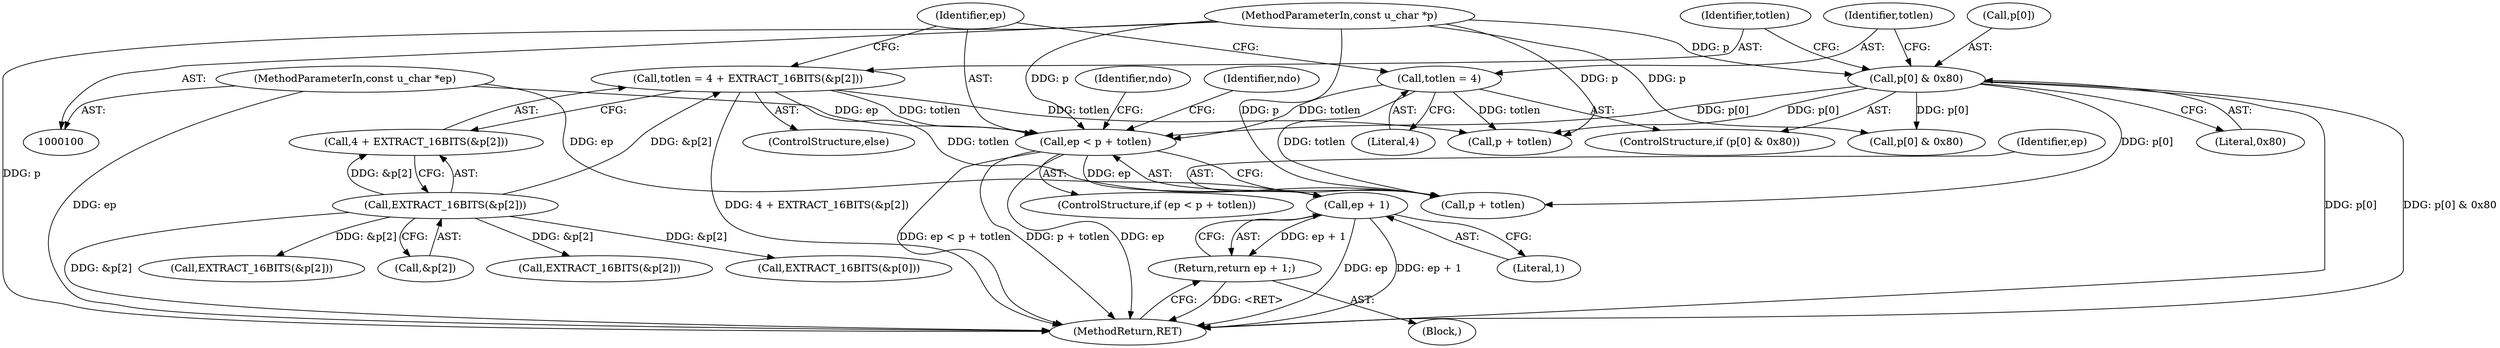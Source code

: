 digraph "0_tcpdump_e0a5a02b0fc1900a69d6c37ed0aab36fb8494e6d_0@pointer" {
"1000130" [label="(Call,ep < p + totlen)"];
"1000103" [label="(MethodParameterIn,const u_char *ep)"];
"1000111" [label="(Call,p[0] & 0x80)"];
"1000102" [label="(MethodParameterIn,const u_char *p)"];
"1000116" [label="(Call,totlen = 4)"];
"1000120" [label="(Call,totlen = 4 + EXTRACT_16BITS(&p[2]))"];
"1000124" [label="(Call,EXTRACT_16BITS(&p[2]))"];
"1000141" [label="(Call,ep + 1)"];
"1000140" [label="(Return,return ep + 1;)"];
"1000281" [label="(MethodReturn,RET)"];
"1000141" [label="(Call,ep + 1)"];
"1000117" [label="(Identifier,totlen)"];
"1000138" [label="(Identifier,ndo)"];
"1000119" [label="(ControlStructure,else)"];
"1000142" [label="(Identifier,ep)"];
"1000140" [label="(Return,return ep + 1;)"];
"1000110" [label="(ControlStructure,if (p[0] & 0x80))"];
"1000103" [label="(MethodParameterIn,const u_char *ep)"];
"1000115" [label="(Literal,0x80)"];
"1000118" [label="(Literal,4)"];
"1000129" [label="(ControlStructure,if (ep < p + totlen))"];
"1000135" [label="(Block,)"];
"1000151" [label="(Call,EXTRACT_16BITS(&p[0]))"];
"1000111" [label="(Call,p[0] & 0x80)"];
"1000112" [label="(Call,p[0])"];
"1000131" [label="(Identifier,ep)"];
"1000122" [label="(Call,4 + EXTRACT_16BITS(&p[2]))"];
"1000187" [label="(Call,p[0] & 0x80)"];
"1000199" [label="(Call,EXTRACT_16BITS(&p[2]))"];
"1000102" [label="(MethodParameterIn,const u_char *p)"];
"1000132" [label="(Call,p + totlen)"];
"1000125" [label="(Call,&p[2])"];
"1000116" [label="(Call,totlen = 4)"];
"1000120" [label="(Call,totlen = 4 + EXTRACT_16BITS(&p[2]))"];
"1000146" [label="(Identifier,ndo)"];
"1000278" [label="(Call,p + totlen)"];
"1000255" [label="(Call,EXTRACT_16BITS(&p[2]))"];
"1000130" [label="(Call,ep < p + totlen)"];
"1000143" [label="(Literal,1)"];
"1000121" [label="(Identifier,totlen)"];
"1000124" [label="(Call,EXTRACT_16BITS(&p[2]))"];
"1000130" -> "1000129"  [label="AST: "];
"1000130" -> "1000132"  [label="CFG: "];
"1000131" -> "1000130"  [label="AST: "];
"1000132" -> "1000130"  [label="AST: "];
"1000138" -> "1000130"  [label="CFG: "];
"1000146" -> "1000130"  [label="CFG: "];
"1000130" -> "1000281"  [label="DDG: ep < p + totlen"];
"1000130" -> "1000281"  [label="DDG: p + totlen"];
"1000130" -> "1000281"  [label="DDG: ep"];
"1000103" -> "1000130"  [label="DDG: ep"];
"1000111" -> "1000130"  [label="DDG: p[0]"];
"1000102" -> "1000130"  [label="DDG: p"];
"1000116" -> "1000130"  [label="DDG: totlen"];
"1000120" -> "1000130"  [label="DDG: totlen"];
"1000130" -> "1000141"  [label="DDG: ep"];
"1000103" -> "1000100"  [label="AST: "];
"1000103" -> "1000281"  [label="DDG: ep"];
"1000103" -> "1000141"  [label="DDG: ep"];
"1000111" -> "1000110"  [label="AST: "];
"1000111" -> "1000115"  [label="CFG: "];
"1000112" -> "1000111"  [label="AST: "];
"1000115" -> "1000111"  [label="AST: "];
"1000117" -> "1000111"  [label="CFG: "];
"1000121" -> "1000111"  [label="CFG: "];
"1000111" -> "1000281"  [label="DDG: p[0]"];
"1000111" -> "1000281"  [label="DDG: p[0] & 0x80"];
"1000102" -> "1000111"  [label="DDG: p"];
"1000111" -> "1000132"  [label="DDG: p[0]"];
"1000111" -> "1000187"  [label="DDG: p[0]"];
"1000111" -> "1000278"  [label="DDG: p[0]"];
"1000102" -> "1000100"  [label="AST: "];
"1000102" -> "1000281"  [label="DDG: p"];
"1000102" -> "1000132"  [label="DDG: p"];
"1000102" -> "1000187"  [label="DDG: p"];
"1000102" -> "1000278"  [label="DDG: p"];
"1000116" -> "1000110"  [label="AST: "];
"1000116" -> "1000118"  [label="CFG: "];
"1000117" -> "1000116"  [label="AST: "];
"1000118" -> "1000116"  [label="AST: "];
"1000131" -> "1000116"  [label="CFG: "];
"1000116" -> "1000132"  [label="DDG: totlen"];
"1000116" -> "1000278"  [label="DDG: totlen"];
"1000120" -> "1000119"  [label="AST: "];
"1000120" -> "1000122"  [label="CFG: "];
"1000121" -> "1000120"  [label="AST: "];
"1000122" -> "1000120"  [label="AST: "];
"1000131" -> "1000120"  [label="CFG: "];
"1000120" -> "1000281"  [label="DDG: 4 + EXTRACT_16BITS(&p[2])"];
"1000124" -> "1000120"  [label="DDG: &p[2]"];
"1000120" -> "1000132"  [label="DDG: totlen"];
"1000120" -> "1000278"  [label="DDG: totlen"];
"1000124" -> "1000122"  [label="AST: "];
"1000124" -> "1000125"  [label="CFG: "];
"1000125" -> "1000124"  [label="AST: "];
"1000122" -> "1000124"  [label="CFG: "];
"1000124" -> "1000281"  [label="DDG: &p[2]"];
"1000124" -> "1000122"  [label="DDG: &p[2]"];
"1000124" -> "1000151"  [label="DDG: &p[2]"];
"1000124" -> "1000199"  [label="DDG: &p[2]"];
"1000124" -> "1000255"  [label="DDG: &p[2]"];
"1000141" -> "1000140"  [label="AST: "];
"1000141" -> "1000143"  [label="CFG: "];
"1000142" -> "1000141"  [label="AST: "];
"1000143" -> "1000141"  [label="AST: "];
"1000140" -> "1000141"  [label="CFG: "];
"1000141" -> "1000281"  [label="DDG: ep"];
"1000141" -> "1000281"  [label="DDG: ep + 1"];
"1000141" -> "1000140"  [label="DDG: ep + 1"];
"1000140" -> "1000135"  [label="AST: "];
"1000281" -> "1000140"  [label="CFG: "];
"1000140" -> "1000281"  [label="DDG: <RET>"];
}
